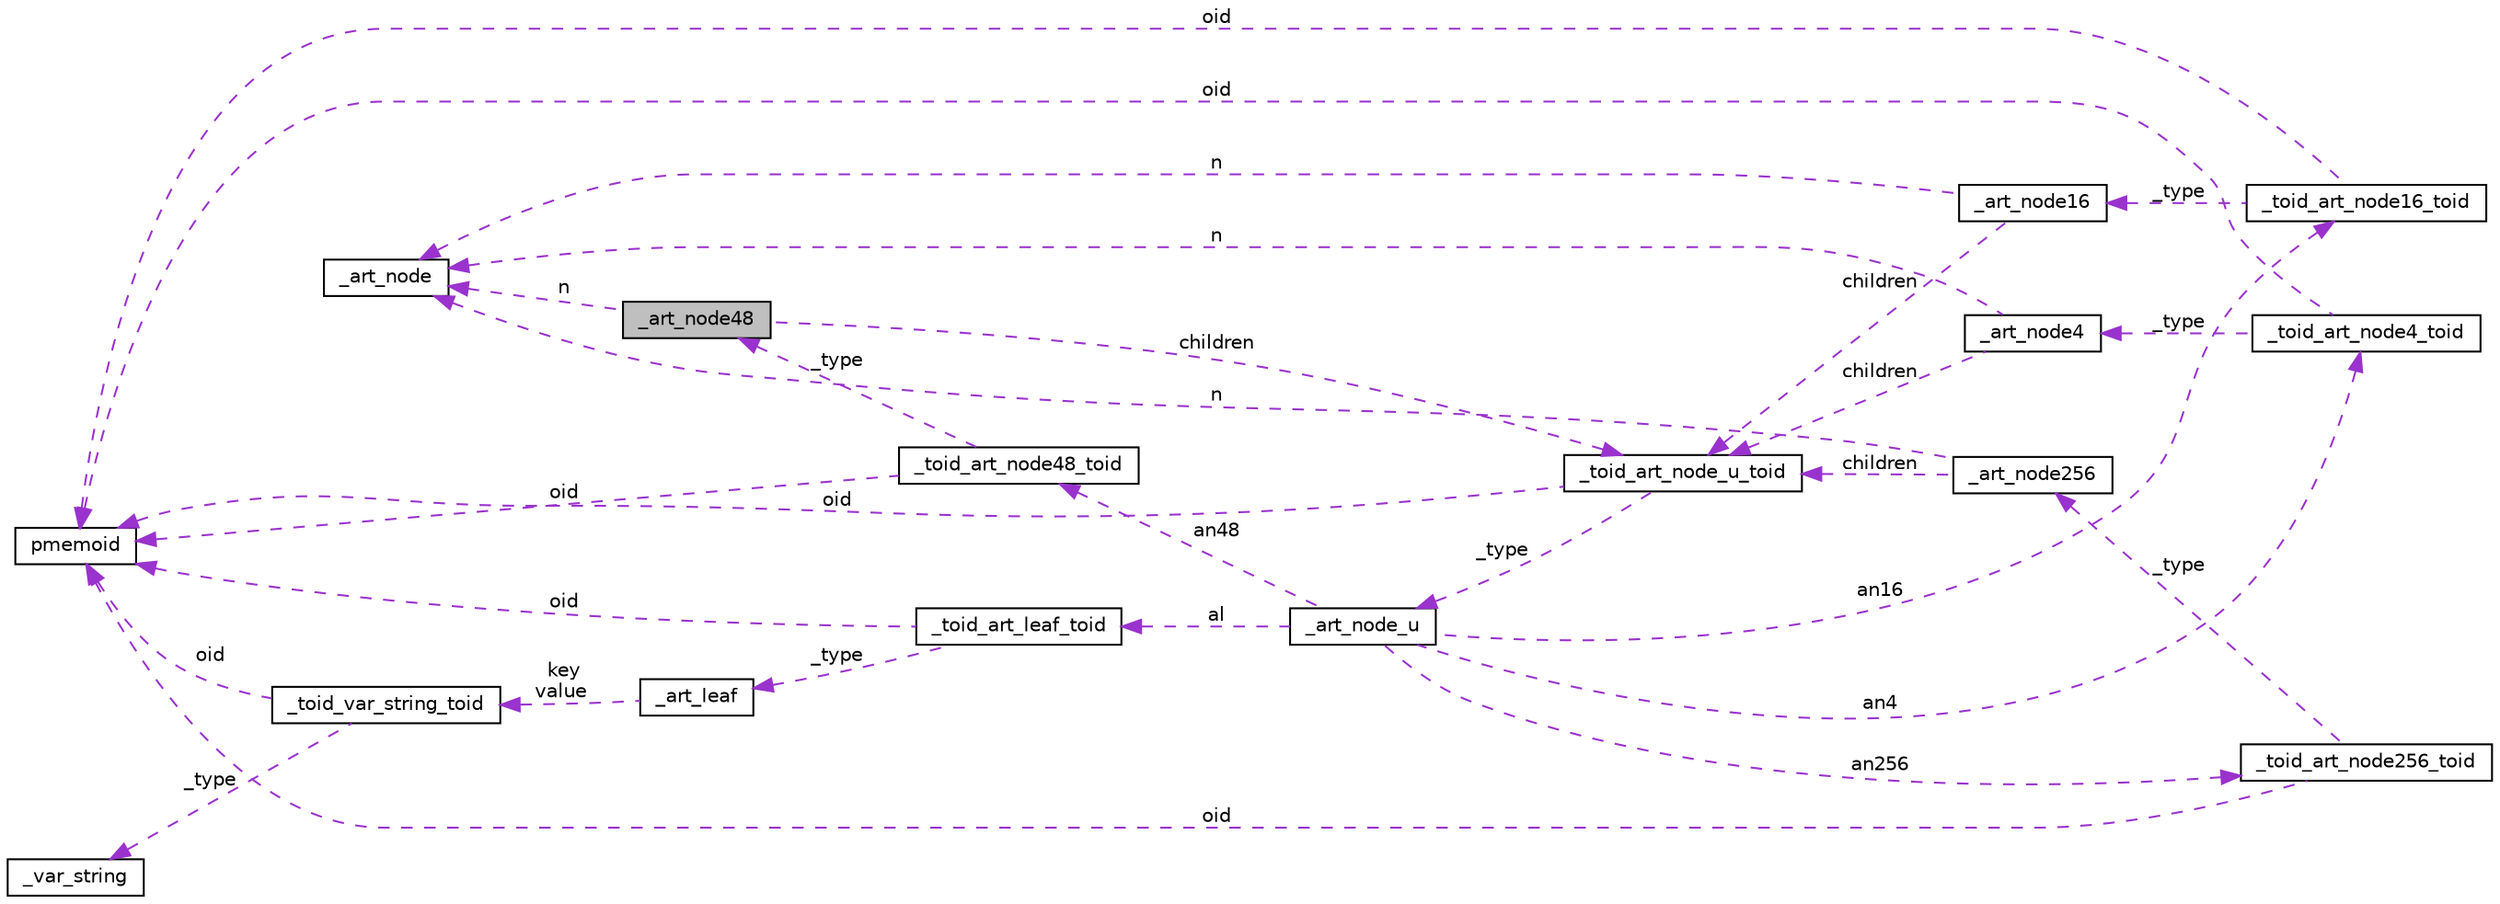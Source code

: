 digraph "_art_node48"
{
  edge [fontname="Helvetica",fontsize="10",labelfontname="Helvetica",labelfontsize="10"];
  node [fontname="Helvetica",fontsize="10",shape=record];
  rankdir="LR";
  Node1 [label="_art_node48",height=0.2,width=0.4,color="black", fillcolor="grey75", style="filled", fontcolor="black"];
  Node2 -> Node1 [dir="back",color="darkorchid3",fontsize="10",style="dashed",label=" children" ,fontname="Helvetica"];
  Node2 [label="_toid_art_node_u_toid",height=0.2,width=0.4,color="black", fillcolor="white", style="filled",URL="$union__toid__art__node__u__toid.html"];
  Node3 -> Node2 [dir="back",color="darkorchid3",fontsize="10",style="dashed",label=" oid" ,fontname="Helvetica"];
  Node3 [label="pmemoid",height=0.2,width=0.4,color="black", fillcolor="white", style="filled",URL="$structpmemoid.html"];
  Node4 -> Node2 [dir="back",color="darkorchid3",fontsize="10",style="dashed",label=" _type" ,fontname="Helvetica"];
  Node4 [label="_art_node_u",height=0.2,width=0.4,color="black", fillcolor="white", style="filled",URL="$struct__art__node__u.html"];
  Node5 -> Node4 [dir="back",color="darkorchid3",fontsize="10",style="dashed",label=" al" ,fontname="Helvetica"];
  Node5 [label="_toid_art_leaf_toid",height=0.2,width=0.4,color="black", fillcolor="white", style="filled",URL="$union__toid__art__leaf__toid.html"];
  Node6 -> Node5 [dir="back",color="darkorchid3",fontsize="10",style="dashed",label=" _type" ,fontname="Helvetica"];
  Node6 [label="_art_leaf",height=0.2,width=0.4,color="black", fillcolor="white", style="filled",URL="$struct__art__leaf.html"];
  Node7 -> Node6 [dir="back",color="darkorchid3",fontsize="10",style="dashed",label=" key\nvalue" ,fontname="Helvetica"];
  Node7 [label="_toid_var_string_toid",height=0.2,width=0.4,color="black", fillcolor="white", style="filled",URL="$union__toid__var__string__toid.html"];
  Node8 -> Node7 [dir="back",color="darkorchid3",fontsize="10",style="dashed",label=" _type" ,fontname="Helvetica"];
  Node8 [label="_var_string",height=0.2,width=0.4,color="black", fillcolor="white", style="filled",URL="$struct__var__string.html"];
  Node3 -> Node7 [dir="back",color="darkorchid3",fontsize="10",style="dashed",label=" oid" ,fontname="Helvetica"];
  Node3 -> Node5 [dir="back",color="darkorchid3",fontsize="10",style="dashed",label=" oid" ,fontname="Helvetica"];
  Node9 -> Node4 [dir="back",color="darkorchid3",fontsize="10",style="dashed",label=" an16" ,fontname="Helvetica"];
  Node9 [label="_toid_art_node16_toid",height=0.2,width=0.4,color="black", fillcolor="white", style="filled",URL="$union__toid__art__node16__toid.html"];
  Node10 -> Node9 [dir="back",color="darkorchid3",fontsize="10",style="dashed",label=" _type" ,fontname="Helvetica"];
  Node10 [label="_art_node16",height=0.2,width=0.4,color="black", fillcolor="white", style="filled",URL="$struct__art__node16.html"];
  Node2 -> Node10 [dir="back",color="darkorchid3",fontsize="10",style="dashed",label=" children" ,fontname="Helvetica"];
  Node11 -> Node10 [dir="back",color="darkorchid3",fontsize="10",style="dashed",label=" n" ,fontname="Helvetica"];
  Node11 [label="_art_node",height=0.2,width=0.4,color="black", fillcolor="white", style="filled",URL="$struct__art__node.html"];
  Node3 -> Node9 [dir="back",color="darkorchid3",fontsize="10",style="dashed",label=" oid" ,fontname="Helvetica"];
  Node12 -> Node4 [dir="back",color="darkorchid3",fontsize="10",style="dashed",label=" an4" ,fontname="Helvetica"];
  Node12 [label="_toid_art_node4_toid",height=0.2,width=0.4,color="black", fillcolor="white", style="filled",URL="$union__toid__art__node4__toid.html"];
  Node13 -> Node12 [dir="back",color="darkorchid3",fontsize="10",style="dashed",label=" _type" ,fontname="Helvetica"];
  Node13 [label="_art_node4",height=0.2,width=0.4,color="black", fillcolor="white", style="filled",URL="$struct__art__node4.html"];
  Node2 -> Node13 [dir="back",color="darkorchid3",fontsize="10",style="dashed",label=" children" ,fontname="Helvetica"];
  Node11 -> Node13 [dir="back",color="darkorchid3",fontsize="10",style="dashed",label=" n" ,fontname="Helvetica"];
  Node3 -> Node12 [dir="back",color="darkorchid3",fontsize="10",style="dashed",label=" oid" ,fontname="Helvetica"];
  Node14 -> Node4 [dir="back",color="darkorchid3",fontsize="10",style="dashed",label=" an256" ,fontname="Helvetica"];
  Node14 [label="_toid_art_node256_toid",height=0.2,width=0.4,color="black", fillcolor="white", style="filled",URL="$union__toid__art__node256__toid.html"];
  Node15 -> Node14 [dir="back",color="darkorchid3",fontsize="10",style="dashed",label=" _type" ,fontname="Helvetica"];
  Node15 [label="_art_node256",height=0.2,width=0.4,color="black", fillcolor="white", style="filled",URL="$struct__art__node256.html"];
  Node2 -> Node15 [dir="back",color="darkorchid3",fontsize="10",style="dashed",label=" children" ,fontname="Helvetica"];
  Node11 -> Node15 [dir="back",color="darkorchid3",fontsize="10",style="dashed",label=" n" ,fontname="Helvetica"];
  Node3 -> Node14 [dir="back",color="darkorchid3",fontsize="10",style="dashed",label=" oid" ,fontname="Helvetica"];
  Node16 -> Node4 [dir="back",color="darkorchid3",fontsize="10",style="dashed",label=" an48" ,fontname="Helvetica"];
  Node16 [label="_toid_art_node48_toid",height=0.2,width=0.4,color="black", fillcolor="white", style="filled",URL="$union__toid__art__node48__toid.html"];
  Node3 -> Node16 [dir="back",color="darkorchid3",fontsize="10",style="dashed",label=" oid" ,fontname="Helvetica"];
  Node1 -> Node16 [dir="back",color="darkorchid3",fontsize="10",style="dashed",label=" _type" ,fontname="Helvetica"];
  Node11 -> Node1 [dir="back",color="darkorchid3",fontsize="10",style="dashed",label=" n" ,fontname="Helvetica"];
}
